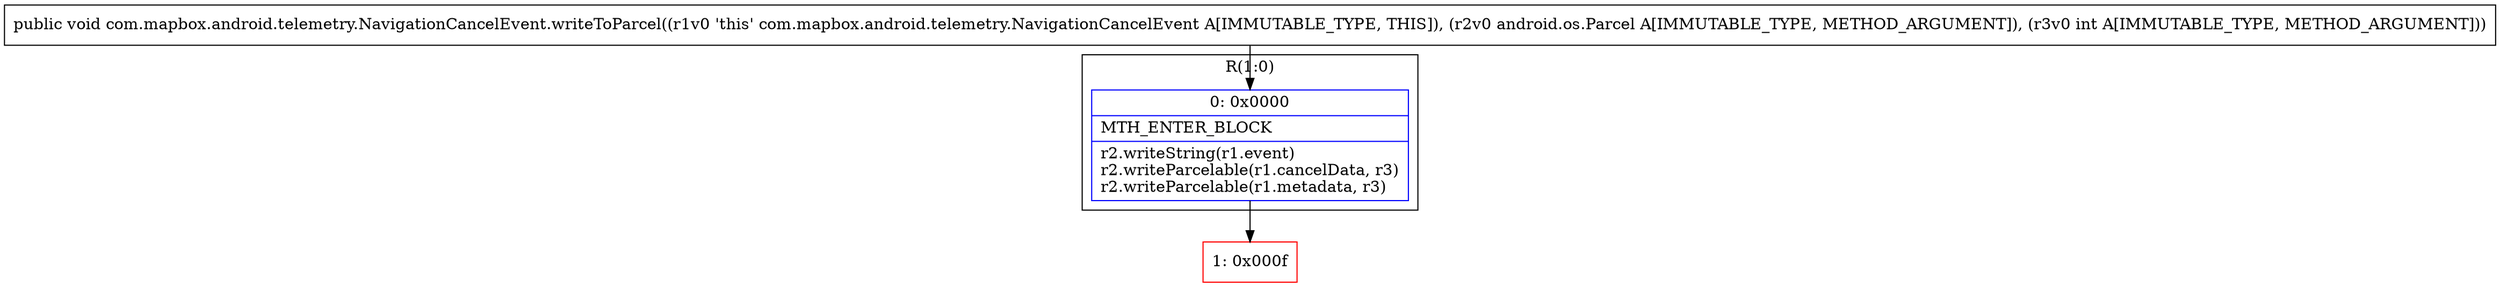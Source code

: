 digraph "CFG forcom.mapbox.android.telemetry.NavigationCancelEvent.writeToParcel(Landroid\/os\/Parcel;I)V" {
subgraph cluster_Region_1575017641 {
label = "R(1:0)";
node [shape=record,color=blue];
Node_0 [shape=record,label="{0\:\ 0x0000|MTH_ENTER_BLOCK\l|r2.writeString(r1.event)\lr2.writeParcelable(r1.cancelData, r3)\lr2.writeParcelable(r1.metadata, r3)\l}"];
}
Node_1 [shape=record,color=red,label="{1\:\ 0x000f}"];
MethodNode[shape=record,label="{public void com.mapbox.android.telemetry.NavigationCancelEvent.writeToParcel((r1v0 'this' com.mapbox.android.telemetry.NavigationCancelEvent A[IMMUTABLE_TYPE, THIS]), (r2v0 android.os.Parcel A[IMMUTABLE_TYPE, METHOD_ARGUMENT]), (r3v0 int A[IMMUTABLE_TYPE, METHOD_ARGUMENT])) }"];
MethodNode -> Node_0;
Node_0 -> Node_1;
}

